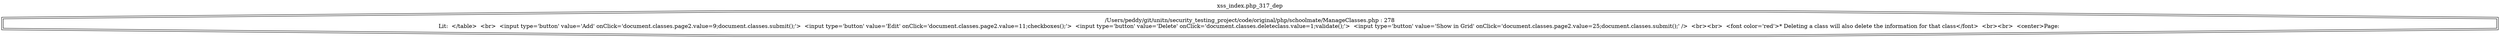 digraph cfg {
  label="xss_index.php_317_dep";
  labelloc=t;
  n1 [shape=doubleoctagon, label="/Users/peddy/git/unitn/security_testing_project/code/original/php/schoolmate/ManageClasses.php : 278\nLit:  </table>  <br>  <input type='button' value='Add' onClick='document.classes.page2.value=9;document.classes.submit();'>  <input type='button' value='Edit' onClick='document.classes.page2.value=11;checkboxes();'>  <input type='button' value='Delete' onClick='document.classes.deleteclass.value=1;validate();'>  <input type='button' value='Show in Grid' onClick='document.classes.page2.value=25;document.classes.submit();' />  <br><br>  <font color='red'>* Deleting a class will also delete the information for that class</font>  <br><br>  <center>Page: \n"];
}
